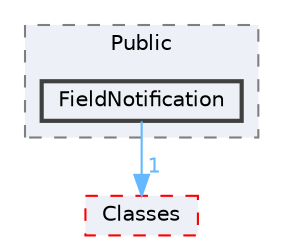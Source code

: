 digraph "FieldNotification"
{
 // INTERACTIVE_SVG=YES
 // LATEX_PDF_SIZE
  bgcolor="transparent";
  edge [fontname=Helvetica,fontsize=10,labelfontname=Helvetica,labelfontsize=10];
  node [fontname=Helvetica,fontsize=10,shape=box,height=0.2,width=0.4];
  compound=true
  subgraph clusterdir_1d06a51bfc871a6a1823440d0d72725c {
    graph [ bgcolor="#edf0f7", pencolor="grey50", label="Public", fontname=Helvetica,fontsize=10 style="filled,dashed", URL="dir_1d06a51bfc871a6a1823440d0d72725c.html",tooltip=""]
  dir_8b5d4eedb8cd3b957766fc1def8e0214 [label="FieldNotification", fillcolor="#edf0f7", color="grey25", style="filled,bold", URL="dir_8b5d4eedb8cd3b957766fc1def8e0214.html",tooltip=""];
  }
  dir_0ed647eebe6ffcaa496d3842b7cec6ce [label="Classes", fillcolor="#edf0f7", color="red", style="filled,dashed", URL="dir_0ed647eebe6ffcaa496d3842b7cec6ce.html",tooltip=""];
  dir_8b5d4eedb8cd3b957766fc1def8e0214->dir_0ed647eebe6ffcaa496d3842b7cec6ce [headlabel="1", labeldistance=1.5 headhref="dir_000398_000193.html" href="dir_000398_000193.html" color="steelblue1" fontcolor="steelblue1"];
}
